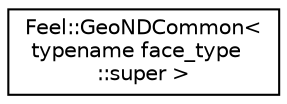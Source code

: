 digraph "Graphical Class Hierarchy"
{
 // LATEX_PDF_SIZE
  edge [fontname="Helvetica",fontsize="10",labelfontname="Helvetica",labelfontsize="10"];
  node [fontname="Helvetica",fontsize="10",shape=record];
  rankdir="LR";
  Node0 [label="Feel::GeoNDCommon\<\l typename face_type\l::super \>",height=0.2,width=0.4,color="black", fillcolor="white", style="filled",URL="$classFeel_1_1GeoNDCommon.html",tooltip=" "];
}
